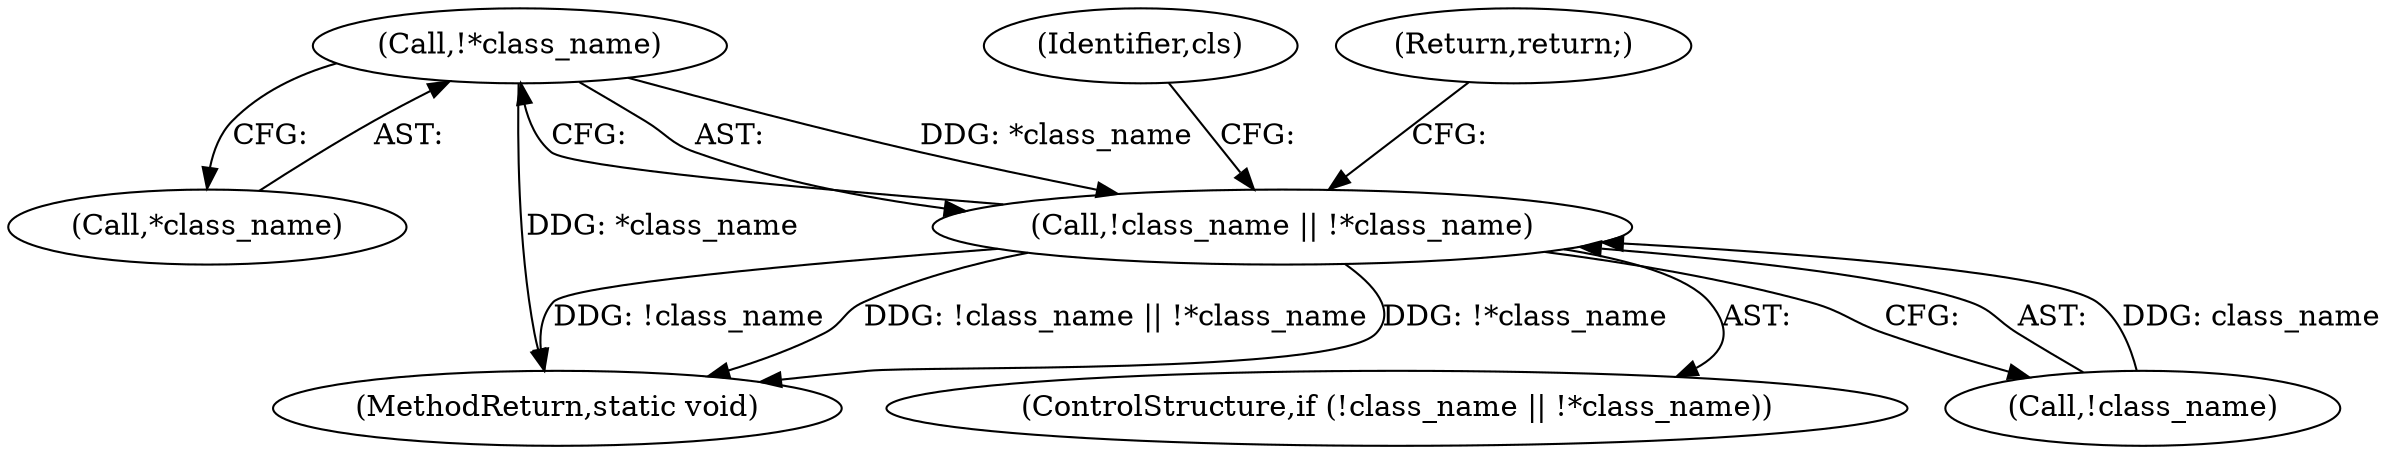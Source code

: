 digraph "0_radare2_1ea23bd6040441a21fbcfba69dce9a01af03f989@pointer" {
"1000140" [label="(Call,!*class_name)"];
"1000137" [label="(Call,!class_name || !*class_name)"];
"1000141" [label="(Call,*class_name)"];
"1000140" [label="(Call,!*class_name)"];
"1000597" [label="(MethodReturn,static void)"];
"1000136" [label="(ControlStructure,if (!class_name || !*class_name))"];
"1000138" [label="(Call,!class_name)"];
"1000147" [label="(Identifier,cls)"];
"1000137" [label="(Call,!class_name || !*class_name)"];
"1000144" [label="(Return,return;)"];
"1000140" -> "1000137"  [label="AST: "];
"1000140" -> "1000141"  [label="CFG: "];
"1000141" -> "1000140"  [label="AST: "];
"1000137" -> "1000140"  [label="CFG: "];
"1000140" -> "1000597"  [label="DDG: *class_name"];
"1000140" -> "1000137"  [label="DDG: *class_name"];
"1000137" -> "1000136"  [label="AST: "];
"1000137" -> "1000138"  [label="CFG: "];
"1000138" -> "1000137"  [label="AST: "];
"1000144" -> "1000137"  [label="CFG: "];
"1000147" -> "1000137"  [label="CFG: "];
"1000137" -> "1000597"  [label="DDG: !*class_name"];
"1000137" -> "1000597"  [label="DDG: !class_name"];
"1000137" -> "1000597"  [label="DDG: !class_name || !*class_name"];
"1000138" -> "1000137"  [label="DDG: class_name"];
}
